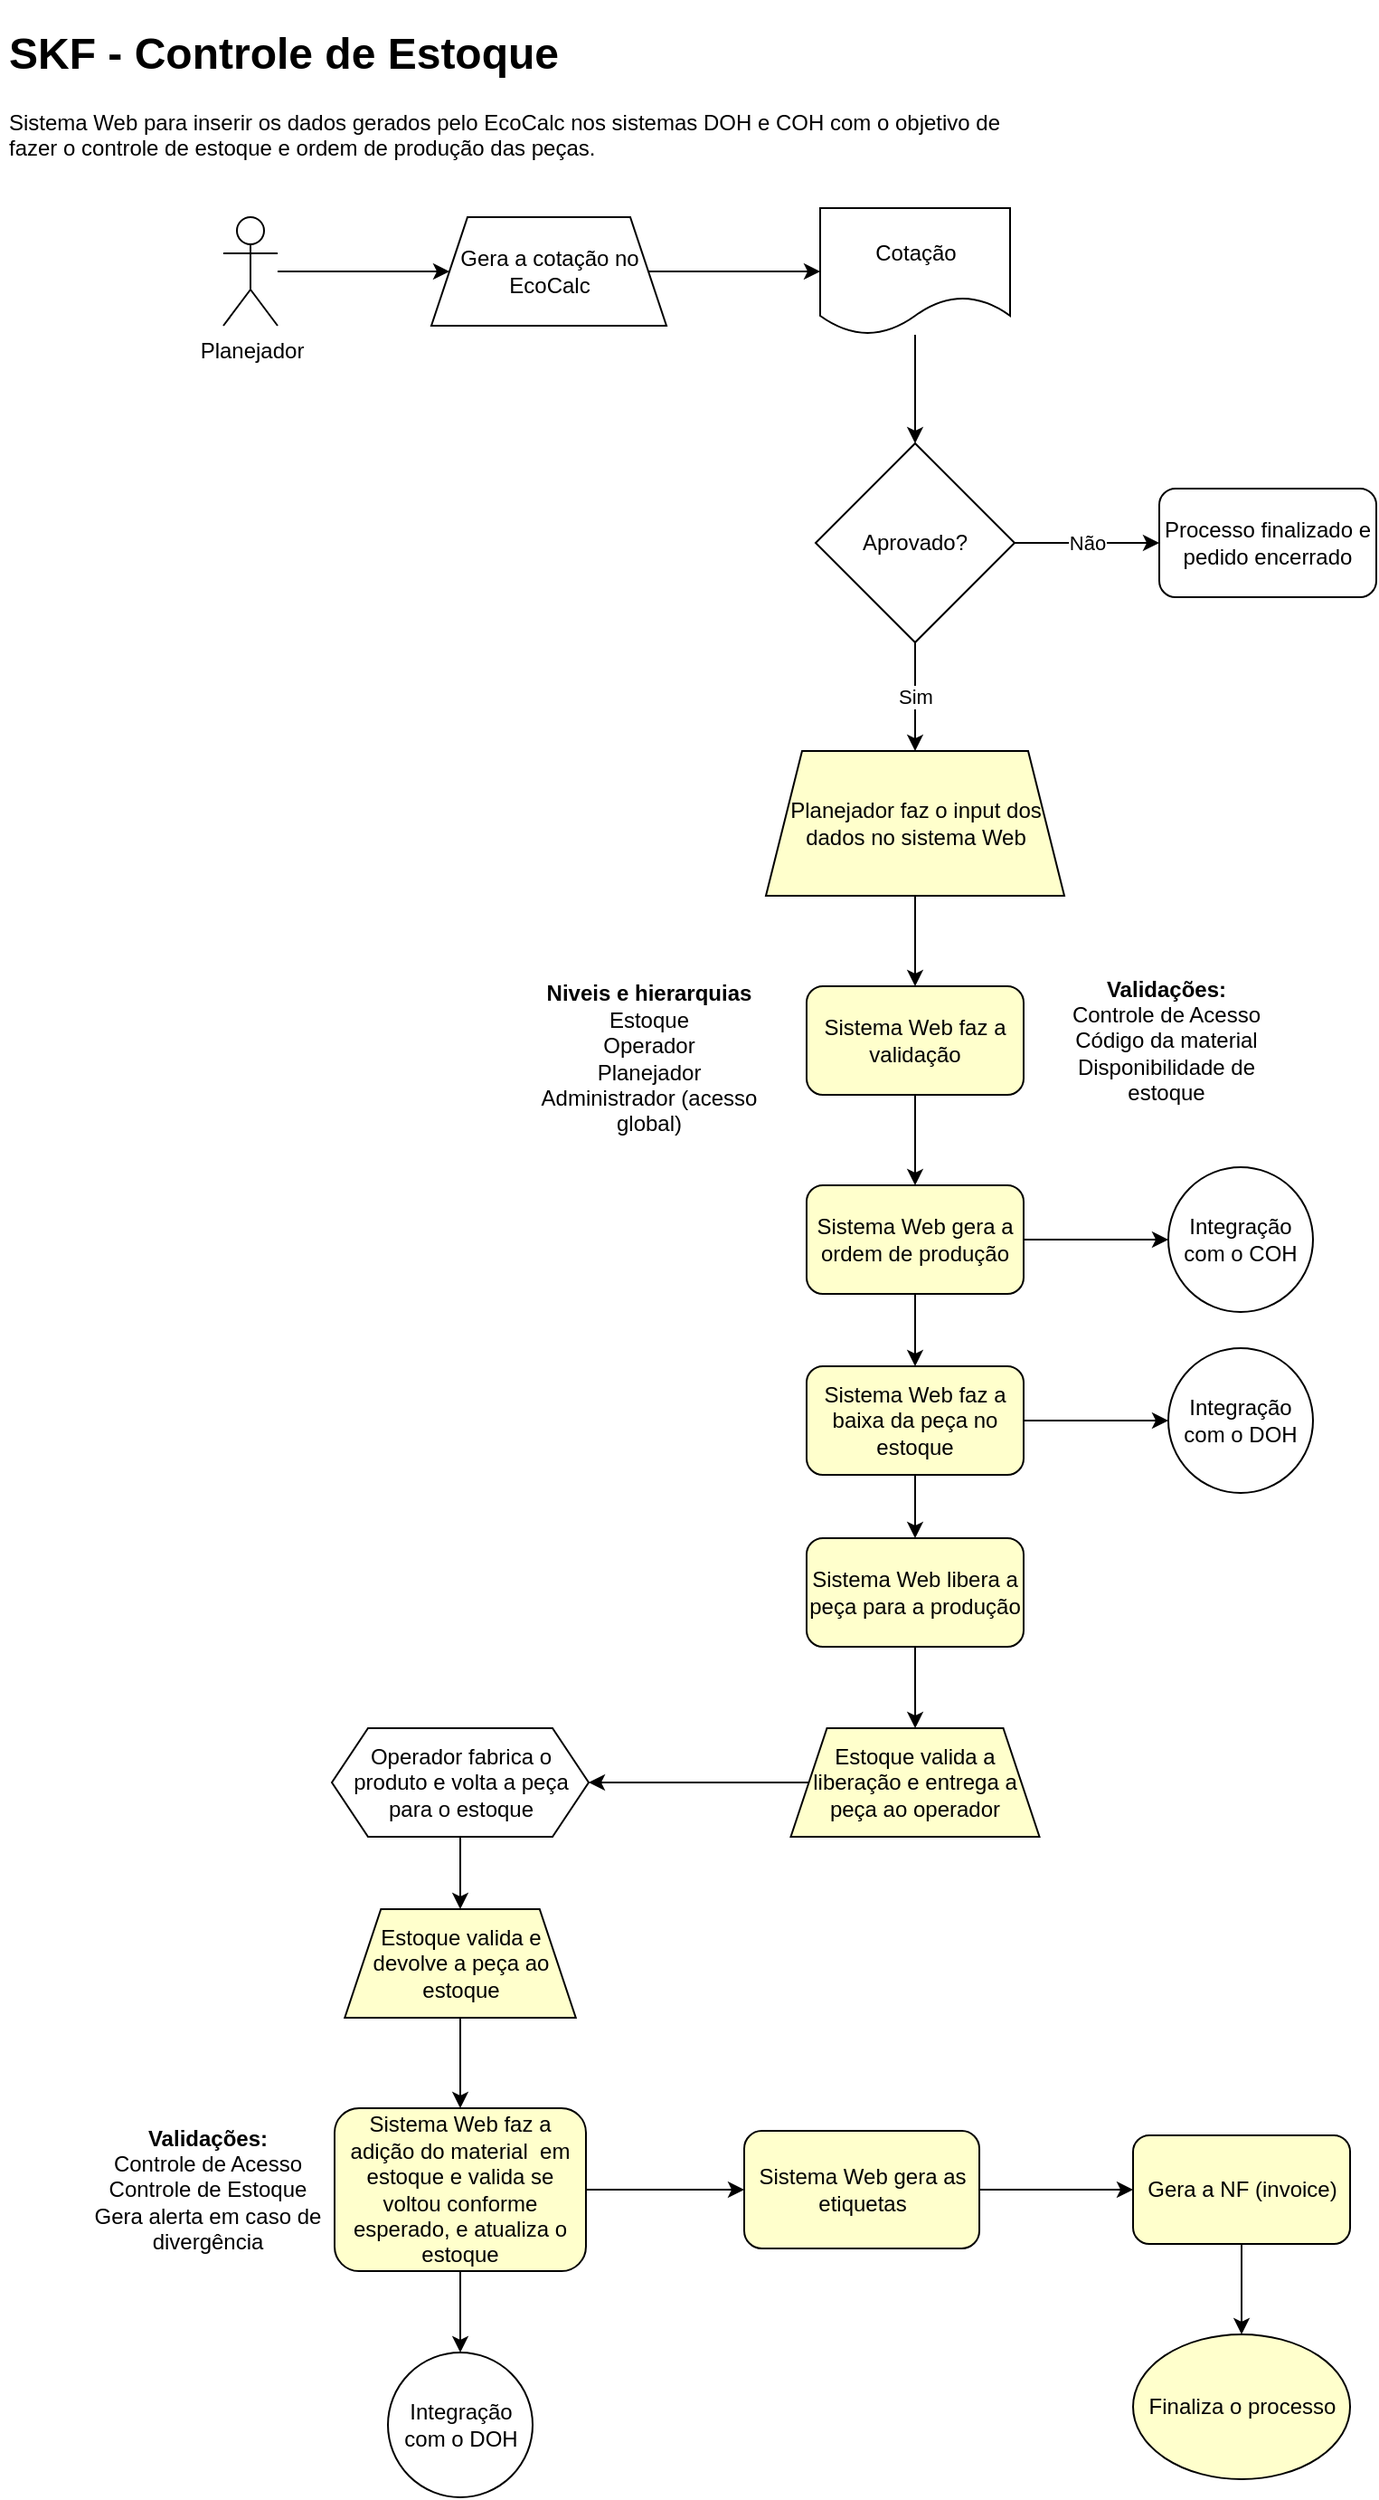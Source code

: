 <mxfile version="13.9.9" type="github">
  <diagram id="DgriANRo6SjlQrBQB8I8" name="Page-1">
    <mxGraphModel dx="835" dy="325" grid="1" gridSize="10" guides="1" tooltips="1" connect="1" arrows="1" fold="1" page="1" pageScale="1" pageWidth="827" pageHeight="1169" math="0" shadow="0">
      <root>
        <mxCell id="0" />
        <mxCell id="1" parent="0" />
        <mxCell id="86dVdtpe8MZ_GBPZOqXo-11" style="edgeStyle=orthogonalEdgeStyle;rounded=0;orthogonalLoop=1;jettySize=auto;html=1;" edge="1" parent="1" source="86dVdtpe8MZ_GBPZOqXo-2" target="86dVdtpe8MZ_GBPZOqXo-38">
          <mxGeometry relative="1" as="geometry">
            <mxPoint x="316" y="90" as="targetPoint" />
          </mxGeometry>
        </mxCell>
        <mxCell id="86dVdtpe8MZ_GBPZOqXo-2" value="Planejador" style="shape=umlActor;verticalLabelPosition=bottom;verticalAlign=top;html=1;outlineConnect=0;" vertex="1" parent="1">
          <mxGeometry x="133.5" y="120" width="30" height="60" as="geometry" />
        </mxCell>
        <mxCell id="86dVdtpe8MZ_GBPZOqXo-12" value="Aprovado?" style="rhombus;whiteSpace=wrap;html=1;" vertex="1" parent="1">
          <mxGeometry x="461" y="245" width="110" height="110" as="geometry" />
        </mxCell>
        <mxCell id="86dVdtpe8MZ_GBPZOqXo-14" value="Processo finalizado e pedido encerrado" style="rounded=1;whiteSpace=wrap;html=1;" vertex="1" parent="1">
          <mxGeometry x="651" y="270" width="120" height="60" as="geometry" />
        </mxCell>
        <mxCell id="86dVdtpe8MZ_GBPZOqXo-16" value="" style="endArrow=classic;html=1;exitX=1;exitY=0.5;exitDx=0;exitDy=0;entryX=0;entryY=0.5;entryDx=0;entryDy=0;" edge="1" parent="1" source="86dVdtpe8MZ_GBPZOqXo-12" target="86dVdtpe8MZ_GBPZOqXo-14">
          <mxGeometry relative="1" as="geometry">
            <mxPoint x="561" y="305" as="sourcePoint" />
            <mxPoint x="661" y="305" as="targetPoint" />
            <Array as="points">
              <mxPoint x="621" y="300" />
            </Array>
          </mxGeometry>
        </mxCell>
        <mxCell id="86dVdtpe8MZ_GBPZOqXo-17" value="Não" style="edgeLabel;resizable=0;html=1;align=center;verticalAlign=middle;" connectable="0" vertex="1" parent="86dVdtpe8MZ_GBPZOqXo-16">
          <mxGeometry relative="1" as="geometry" />
        </mxCell>
        <mxCell id="86dVdtpe8MZ_GBPZOqXo-23" value="" style="edgeStyle=orthogonalEdgeStyle;rounded=0;orthogonalLoop=1;jettySize=auto;html=1;" edge="1" parent="1" source="86dVdtpe8MZ_GBPZOqXo-18" target="86dVdtpe8MZ_GBPZOqXo-22">
          <mxGeometry relative="1" as="geometry" />
        </mxCell>
        <mxCell id="86dVdtpe8MZ_GBPZOqXo-18" value="Planejador faz o input dos dados no sistema Web" style="shape=trapezoid;perimeter=trapezoidPerimeter;whiteSpace=wrap;html=1;fixedSize=1;fillColor=#FFFFCC;" vertex="1" parent="1">
          <mxGeometry x="433.5" y="415" width="165" height="80" as="geometry" />
        </mxCell>
        <mxCell id="86dVdtpe8MZ_GBPZOqXo-19" value="" style="endArrow=classic;html=1;exitX=0.5;exitY=1;exitDx=0;exitDy=0;entryX=0.5;entryY=0;entryDx=0;entryDy=0;" edge="1" parent="1" source="86dVdtpe8MZ_GBPZOqXo-12" target="86dVdtpe8MZ_GBPZOqXo-18">
          <mxGeometry relative="1" as="geometry">
            <mxPoint x="581" y="310" as="sourcePoint" />
            <mxPoint x="661" y="310" as="targetPoint" />
            <Array as="points" />
          </mxGeometry>
        </mxCell>
        <mxCell id="86dVdtpe8MZ_GBPZOqXo-20" value="Sim" style="edgeLabel;resizable=0;html=1;align=center;verticalAlign=middle;" connectable="0" vertex="1" parent="86dVdtpe8MZ_GBPZOqXo-19">
          <mxGeometry relative="1" as="geometry" />
        </mxCell>
        <mxCell id="86dVdtpe8MZ_GBPZOqXo-25" value="" style="edgeStyle=orthogonalEdgeStyle;rounded=0;orthogonalLoop=1;jettySize=auto;html=1;" edge="1" parent="1" source="86dVdtpe8MZ_GBPZOqXo-22" target="86dVdtpe8MZ_GBPZOqXo-24">
          <mxGeometry relative="1" as="geometry" />
        </mxCell>
        <mxCell id="86dVdtpe8MZ_GBPZOqXo-22" value="Sistema Web faz a validação" style="rounded=1;whiteSpace=wrap;html=1;fillColor=#FFFFCC;" vertex="1" parent="1">
          <mxGeometry x="456" y="545" width="120" height="60" as="geometry" />
        </mxCell>
        <mxCell id="86dVdtpe8MZ_GBPZOqXo-27" value="" style="edgeStyle=orthogonalEdgeStyle;rounded=0;orthogonalLoop=1;jettySize=auto;html=1;" edge="1" parent="1" source="86dVdtpe8MZ_GBPZOqXo-24" target="86dVdtpe8MZ_GBPZOqXo-26">
          <mxGeometry relative="1" as="geometry" />
        </mxCell>
        <mxCell id="86dVdtpe8MZ_GBPZOqXo-42" value="" style="edgeStyle=orthogonalEdgeStyle;rounded=0;orthogonalLoop=1;jettySize=auto;html=1;" edge="1" parent="1" source="86dVdtpe8MZ_GBPZOqXo-24" target="86dVdtpe8MZ_GBPZOqXo-41">
          <mxGeometry relative="1" as="geometry" />
        </mxCell>
        <mxCell id="86dVdtpe8MZ_GBPZOqXo-24" value="Sistema Web gera a ordem de produção" style="rounded=1;whiteSpace=wrap;html=1;fillColor=#FFFFCC;" vertex="1" parent="1">
          <mxGeometry x="456" y="655" width="120" height="60" as="geometry" />
        </mxCell>
        <mxCell id="86dVdtpe8MZ_GBPZOqXo-29" value="" style="edgeStyle=orthogonalEdgeStyle;rounded=0;orthogonalLoop=1;jettySize=auto;html=1;" edge="1" parent="1" source="86dVdtpe8MZ_GBPZOqXo-26" target="86dVdtpe8MZ_GBPZOqXo-28">
          <mxGeometry relative="1" as="geometry" />
        </mxCell>
        <mxCell id="86dVdtpe8MZ_GBPZOqXo-44" value="" style="edgeStyle=orthogonalEdgeStyle;rounded=0;orthogonalLoop=1;jettySize=auto;html=1;" edge="1" parent="1" source="86dVdtpe8MZ_GBPZOqXo-26" target="86dVdtpe8MZ_GBPZOqXo-43">
          <mxGeometry relative="1" as="geometry" />
        </mxCell>
        <mxCell id="86dVdtpe8MZ_GBPZOqXo-26" value="Sistema Web faz a baixa da peça no estoque" style="rounded=1;whiteSpace=wrap;html=1;fillColor=#FFFFCC;" vertex="1" parent="1">
          <mxGeometry x="456" y="755" width="120" height="60" as="geometry" />
        </mxCell>
        <mxCell id="86dVdtpe8MZ_GBPZOqXo-51" value="" style="edgeStyle=orthogonalEdgeStyle;rounded=0;orthogonalLoop=1;jettySize=auto;html=1;" edge="1" parent="1" source="86dVdtpe8MZ_GBPZOqXo-28" target="86dVdtpe8MZ_GBPZOqXo-50">
          <mxGeometry relative="1" as="geometry" />
        </mxCell>
        <mxCell id="86dVdtpe8MZ_GBPZOqXo-28" value="Sistema Web libera a peça para a produção" style="rounded=1;whiteSpace=wrap;html=1;fillColor=#FFFFCC;" vertex="1" parent="1">
          <mxGeometry x="456" y="850" width="120" height="60" as="geometry" />
        </mxCell>
        <mxCell id="86dVdtpe8MZ_GBPZOqXo-40" value="" style="edgeStyle=orthogonalEdgeStyle;rounded=0;orthogonalLoop=1;jettySize=auto;html=1;" edge="1" parent="1" source="86dVdtpe8MZ_GBPZOqXo-34" target="86dVdtpe8MZ_GBPZOqXo-12">
          <mxGeometry relative="1" as="geometry" />
        </mxCell>
        <mxCell id="86dVdtpe8MZ_GBPZOqXo-34" value="Cotação" style="shape=document;whiteSpace=wrap;html=1;boundedLbl=1;" vertex="1" parent="1">
          <mxGeometry x="463.5" y="115" width="105" height="70" as="geometry" />
        </mxCell>
        <mxCell id="86dVdtpe8MZ_GBPZOqXo-39" value="" style="edgeStyle=orthogonalEdgeStyle;rounded=0;orthogonalLoop=1;jettySize=auto;html=1;" edge="1" parent="1" source="86dVdtpe8MZ_GBPZOqXo-38" target="86dVdtpe8MZ_GBPZOqXo-34">
          <mxGeometry relative="1" as="geometry" />
        </mxCell>
        <mxCell id="86dVdtpe8MZ_GBPZOqXo-38" value="&lt;span&gt;Gera a cotação no EcoCalc&lt;/span&gt;" style="shape=trapezoid;perimeter=trapezoidPerimeter;whiteSpace=wrap;html=1;fixedSize=1;" vertex="1" parent="1">
          <mxGeometry x="248.5" y="120" width="130" height="60" as="geometry" />
        </mxCell>
        <mxCell id="86dVdtpe8MZ_GBPZOqXo-41" value="&lt;span&gt;Integração com o COH&lt;/span&gt;" style="ellipse;whiteSpace=wrap;html=1;aspect=fixed;" vertex="1" parent="1">
          <mxGeometry x="656" y="645" width="80" height="80" as="geometry" />
        </mxCell>
        <mxCell id="86dVdtpe8MZ_GBPZOqXo-43" value="&lt;span&gt;Integração com o DOH&lt;/span&gt;" style="ellipse;whiteSpace=wrap;html=1;aspect=fixed;" vertex="1" parent="1">
          <mxGeometry x="656" y="745" width="80" height="80" as="geometry" />
        </mxCell>
        <mxCell id="86dVdtpe8MZ_GBPZOqXo-46" value="&lt;div&gt;&lt;b&gt;Niveis e hierarquias&lt;/b&gt;&lt;/div&gt;&lt;div&gt;Estoque&lt;/div&gt;&lt;div&gt;Operador&lt;/div&gt;&lt;div&gt;Planejador&lt;/div&gt;&lt;div&gt;Administrador (acesso global)&lt;/div&gt;" style="text;html=1;strokeColor=none;fillColor=none;align=center;verticalAlign=middle;whiteSpace=wrap;rounded=0;" vertex="1" parent="1">
          <mxGeometry x="293.5" y="537" width="150" height="96" as="geometry" />
        </mxCell>
        <mxCell id="86dVdtpe8MZ_GBPZOqXo-47" value="&lt;div&gt;&lt;b&gt;Validações:&lt;/b&gt;&lt;/div&gt;&lt;div&gt;Controle de Acesso&lt;/div&gt;&lt;div&gt;Código da material&lt;/div&gt;&lt;div&gt;Disponibilidade de estoque&lt;/div&gt;" style="text;html=1;strokeColor=none;fillColor=none;align=center;verticalAlign=middle;whiteSpace=wrap;rounded=0;" vertex="1" parent="1">
          <mxGeometry x="586" y="527" width="137.5" height="96" as="geometry" />
        </mxCell>
        <mxCell id="86dVdtpe8MZ_GBPZOqXo-54" value="" style="edgeStyle=orthogonalEdgeStyle;rounded=0;orthogonalLoop=1;jettySize=auto;html=1;" edge="1" parent="1" source="86dVdtpe8MZ_GBPZOqXo-48" target="86dVdtpe8MZ_GBPZOqXo-55">
          <mxGeometry relative="1" as="geometry">
            <mxPoint x="264.5" y="1095" as="targetPoint" />
          </mxGeometry>
        </mxCell>
        <mxCell id="86dVdtpe8MZ_GBPZOqXo-48" value="Operador fabrica o produto e volta a peça para o estoque" style="shape=hexagon;perimeter=hexagonPerimeter2;whiteSpace=wrap;html=1;fixedSize=1;" vertex="1" parent="1">
          <mxGeometry x="193.5" y="955" width="142" height="60" as="geometry" />
        </mxCell>
        <mxCell id="86dVdtpe8MZ_GBPZOqXo-52" value="" style="edgeStyle=orthogonalEdgeStyle;rounded=0;orthogonalLoop=1;jettySize=auto;html=1;" edge="1" parent="1" source="86dVdtpe8MZ_GBPZOqXo-50" target="86dVdtpe8MZ_GBPZOqXo-48">
          <mxGeometry relative="1" as="geometry" />
        </mxCell>
        <mxCell id="86dVdtpe8MZ_GBPZOqXo-50" value="Estoque valida a liberação e entrega a peça ao operador" style="shape=trapezoid;perimeter=trapezoidPerimeter;whiteSpace=wrap;html=1;fixedSize=1;fillColor=#FFFFCC;" vertex="1" parent="1">
          <mxGeometry x="447.25" y="955" width="137.5" height="60" as="geometry" />
        </mxCell>
        <mxCell id="86dVdtpe8MZ_GBPZOqXo-57" value="" style="edgeStyle=orthogonalEdgeStyle;rounded=0;orthogonalLoop=1;jettySize=auto;html=1;" edge="1" parent="1" source="86dVdtpe8MZ_GBPZOqXo-55" target="86dVdtpe8MZ_GBPZOqXo-56">
          <mxGeometry relative="1" as="geometry" />
        </mxCell>
        <mxCell id="86dVdtpe8MZ_GBPZOqXo-55" value="Estoque valida e devolve a peça ao estoque" style="shape=trapezoid;perimeter=trapezoidPerimeter;whiteSpace=wrap;html=1;fixedSize=1;fillColor=#FFFFCC;" vertex="1" parent="1">
          <mxGeometry x="200.63" y="1055" width="127.75" height="60" as="geometry" />
        </mxCell>
        <mxCell id="86dVdtpe8MZ_GBPZOqXo-59" value="" style="edgeStyle=orthogonalEdgeStyle;rounded=0;orthogonalLoop=1;jettySize=auto;html=1;" edge="1" parent="1" source="86dVdtpe8MZ_GBPZOqXo-56" target="86dVdtpe8MZ_GBPZOqXo-58">
          <mxGeometry relative="1" as="geometry" />
        </mxCell>
        <mxCell id="86dVdtpe8MZ_GBPZOqXo-65" value="" style="edgeStyle=orthogonalEdgeStyle;rounded=0;orthogonalLoop=1;jettySize=auto;html=1;" edge="1" parent="1" source="86dVdtpe8MZ_GBPZOqXo-56" target="86dVdtpe8MZ_GBPZOqXo-64">
          <mxGeometry relative="1" as="geometry" />
        </mxCell>
        <mxCell id="86dVdtpe8MZ_GBPZOqXo-56" value="Sistema Web faz a adição do material&amp;nbsp; em estoque e valida se voltou conforme esperado, e atualiza o estoque" style="rounded=1;whiteSpace=wrap;html=1;fillColor=#FFFFCC;" vertex="1" parent="1">
          <mxGeometry x="195" y="1165" width="138.99" height="90" as="geometry" />
        </mxCell>
        <mxCell id="86dVdtpe8MZ_GBPZOqXo-61" value="" style="edgeStyle=orthogonalEdgeStyle;rounded=0;orthogonalLoop=1;jettySize=auto;html=1;" edge="1" parent="1" source="86dVdtpe8MZ_GBPZOqXo-58" target="86dVdtpe8MZ_GBPZOqXo-60">
          <mxGeometry relative="1" as="geometry" />
        </mxCell>
        <mxCell id="86dVdtpe8MZ_GBPZOqXo-58" value="Sistema Web gera as etiquetas" style="whiteSpace=wrap;html=1;rounded=1;fillColor=#FFFFCC;" vertex="1" parent="1">
          <mxGeometry x="421.5" y="1177.5" width="130.01" height="65" as="geometry" />
        </mxCell>
        <mxCell id="86dVdtpe8MZ_GBPZOqXo-69" value="" style="edgeStyle=orthogonalEdgeStyle;rounded=0;orthogonalLoop=1;jettySize=auto;html=1;" edge="1" parent="1" source="86dVdtpe8MZ_GBPZOqXo-60" target="86dVdtpe8MZ_GBPZOqXo-68">
          <mxGeometry relative="1" as="geometry" />
        </mxCell>
        <mxCell id="86dVdtpe8MZ_GBPZOqXo-60" value="Gera a NF (invoice)" style="whiteSpace=wrap;html=1;rounded=1;fillColor=#FFFFCC;" vertex="1" parent="1">
          <mxGeometry x="636.515" y="1180" width="120" height="60" as="geometry" />
        </mxCell>
        <mxCell id="86dVdtpe8MZ_GBPZOqXo-64" value="&lt;span&gt;Integração com o DOH&lt;/span&gt;" style="ellipse;whiteSpace=wrap;html=1;aspect=fixed;" vertex="1" parent="1">
          <mxGeometry x="224.51" y="1300" width="80" height="80" as="geometry" />
        </mxCell>
        <mxCell id="86dVdtpe8MZ_GBPZOqXo-66" value="&lt;div&gt;&lt;b&gt;Validações:&lt;/b&gt;&lt;/div&gt;&lt;div&gt;Controle de Acesso&lt;/div&gt;&lt;div&gt;Controle de Estoque&lt;/div&gt;&lt;div&gt;Gera alerta em caso de divergência&lt;/div&gt;" style="text;html=1;strokeColor=none;fillColor=none;align=center;verticalAlign=middle;whiteSpace=wrap;rounded=0;" vertex="1" parent="1">
          <mxGeometry x="56.0" y="1162" width="137.5" height="96" as="geometry" />
        </mxCell>
        <mxCell id="86dVdtpe8MZ_GBPZOqXo-68" value="&lt;span&gt;Finaliza o processo&lt;/span&gt;" style="ellipse;whiteSpace=wrap;html=1;rounded=1;fillColor=#FFFFCC;" vertex="1" parent="1">
          <mxGeometry x="636.515" y="1290" width="120" height="80" as="geometry" />
        </mxCell>
        <mxCell id="86dVdtpe8MZ_GBPZOqXo-71" value="&lt;h1&gt;SKF - Controle de Estoque&amp;nbsp;&lt;/h1&gt;&lt;p&gt;Sistema Web para inserir os dados gerados pelo EcoCalc nos sistemas DOH e COH com o objetivo de fazer o controle de estoque e ordem de produção das peças.&lt;/p&gt;" style="text;html=1;strokeColor=none;fillColor=none;spacing=5;spacingTop=-20;whiteSpace=wrap;overflow=hidden;rounded=0;" vertex="1" parent="1">
          <mxGeometry x="10" y="10" width="580" height="120" as="geometry" />
        </mxCell>
      </root>
    </mxGraphModel>
  </diagram>
</mxfile>
